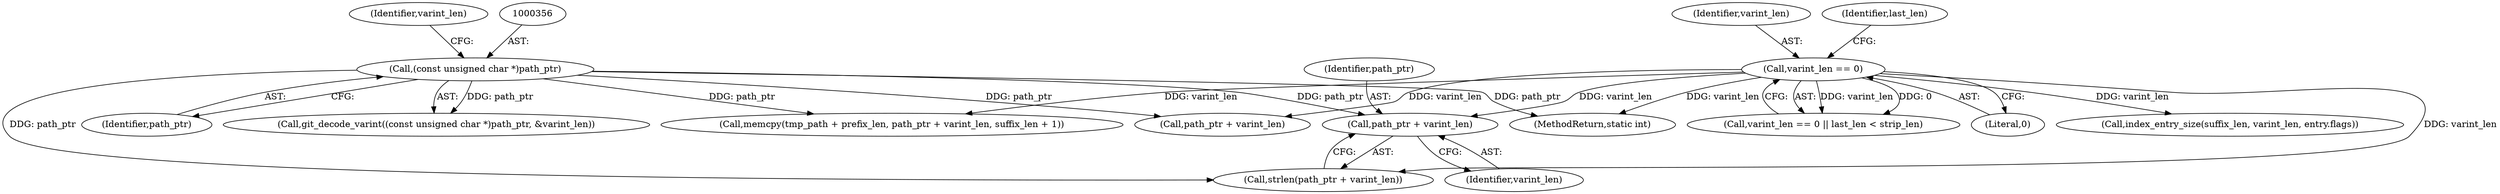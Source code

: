 digraph "0_libgit2_3207ddb0103543da8ad2139ec6539f590f9900c1@pointer" {
"1000383" [label="(Call,path_ptr + varint_len)"];
"1000355" [label="(Call,(const unsigned char *)path_ptr)"];
"1000366" [label="(Call,varint_len == 0)"];
"1000365" [label="(Call,varint_len == 0 || last_len < strip_len)"];
"1000384" [label="(Identifier,path_ptr)"];
"1000355" [label="(Call,(const unsigned char *)path_ptr)"];
"1000359" [label="(Identifier,varint_len)"];
"1000368" [label="(Literal,0)"];
"1000354" [label="(Call,git_decode_varint((const unsigned char *)path_ptr, &varint_len))"];
"1000366" [label="(Call,varint_len == 0)"];
"1000410" [label="(Call,path_ptr + varint_len)"];
"1000367" [label="(Identifier,varint_len)"];
"1000467" [label="(MethodReturn,static int)"];
"1000370" [label="(Identifier,last_len)"];
"1000385" [label="(Identifier,varint_len)"];
"1000357" [label="(Identifier,path_ptr)"];
"1000418" [label="(Call,index_entry_size(suffix_len, varint_len, entry.flags))"];
"1000406" [label="(Call,memcpy(tmp_path + prefix_len, path_ptr + varint_len, suffix_len + 1))"];
"1000383" [label="(Call,path_ptr + varint_len)"];
"1000382" [label="(Call,strlen(path_ptr + varint_len))"];
"1000383" -> "1000382"  [label="AST: "];
"1000383" -> "1000385"  [label="CFG: "];
"1000384" -> "1000383"  [label="AST: "];
"1000385" -> "1000383"  [label="AST: "];
"1000382" -> "1000383"  [label="CFG: "];
"1000355" -> "1000383"  [label="DDG: path_ptr"];
"1000366" -> "1000383"  [label="DDG: varint_len"];
"1000355" -> "1000354"  [label="AST: "];
"1000355" -> "1000357"  [label="CFG: "];
"1000356" -> "1000355"  [label="AST: "];
"1000357" -> "1000355"  [label="AST: "];
"1000359" -> "1000355"  [label="CFG: "];
"1000355" -> "1000467"  [label="DDG: path_ptr"];
"1000355" -> "1000354"  [label="DDG: path_ptr"];
"1000355" -> "1000382"  [label="DDG: path_ptr"];
"1000355" -> "1000406"  [label="DDG: path_ptr"];
"1000355" -> "1000410"  [label="DDG: path_ptr"];
"1000366" -> "1000365"  [label="AST: "];
"1000366" -> "1000368"  [label="CFG: "];
"1000367" -> "1000366"  [label="AST: "];
"1000368" -> "1000366"  [label="AST: "];
"1000370" -> "1000366"  [label="CFG: "];
"1000365" -> "1000366"  [label="CFG: "];
"1000366" -> "1000467"  [label="DDG: varint_len"];
"1000366" -> "1000365"  [label="DDG: varint_len"];
"1000366" -> "1000365"  [label="DDG: 0"];
"1000366" -> "1000382"  [label="DDG: varint_len"];
"1000366" -> "1000406"  [label="DDG: varint_len"];
"1000366" -> "1000410"  [label="DDG: varint_len"];
"1000366" -> "1000418"  [label="DDG: varint_len"];
}
